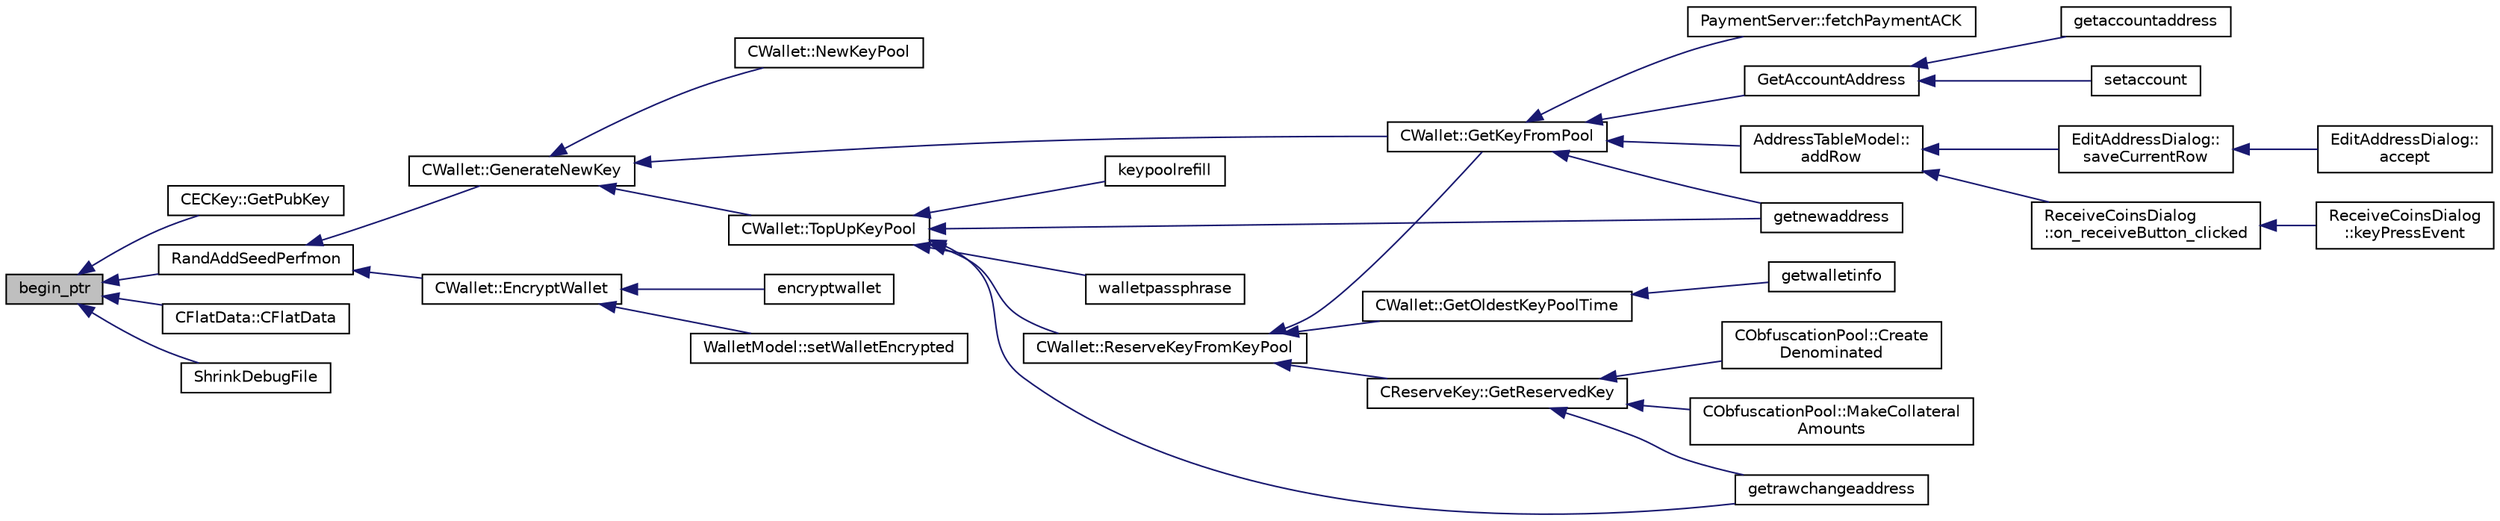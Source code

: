 digraph "begin_ptr"
{
  edge [fontname="Helvetica",fontsize="10",labelfontname="Helvetica",labelfontsize="10"];
  node [fontname="Helvetica",fontsize="10",shape=record];
  rankdir="LR";
  Node1 [label="begin_ptr",height=0.2,width=0.4,color="black", fillcolor="grey75", style="filled", fontcolor="black"];
  Node1 -> Node2 [dir="back",color="midnightblue",fontsize="10",style="solid",fontname="Helvetica"];
  Node2 [label="CECKey::GetPubKey",height=0.2,width=0.4,color="black", fillcolor="white", style="filled",URL="$class_c_e_c_key.html#ab3cb52ca6bf3bdd55be9152a76da9112"];
  Node1 -> Node3 [dir="back",color="midnightblue",fontsize="10",style="solid",fontname="Helvetica"];
  Node3 [label="RandAddSeedPerfmon",height=0.2,width=0.4,color="black", fillcolor="white", style="filled",URL="$random_8h.html#a786af12a87491f8dc24351d93b9833b6"];
  Node3 -> Node4 [dir="back",color="midnightblue",fontsize="10",style="solid",fontname="Helvetica"];
  Node4 [label="CWallet::GenerateNewKey",height=0.2,width=0.4,color="black", fillcolor="white", style="filled",URL="$group__map_wallet.html#ga061fe7f54f80ec40f856b3e6365c2f4a"];
  Node4 -> Node5 [dir="back",color="midnightblue",fontsize="10",style="solid",fontname="Helvetica"];
  Node5 [label="CWallet::NewKeyPool",height=0.2,width=0.4,color="black", fillcolor="white", style="filled",URL="$group___actions.html#ga7353ba1e79fc4167fbfbe79b41698fa7",tooltip="Mark old keypool keys as used, and generate all new keys. "];
  Node4 -> Node6 [dir="back",color="midnightblue",fontsize="10",style="solid",fontname="Helvetica"];
  Node6 [label="CWallet::TopUpKeyPool",height=0.2,width=0.4,color="black", fillcolor="white", style="filled",URL="$group___actions.html#ga9730278506e0a4f1c65239b951525b55"];
  Node6 -> Node7 [dir="back",color="midnightblue",fontsize="10",style="solid",fontname="Helvetica"];
  Node7 [label="getnewaddress",height=0.2,width=0.4,color="black", fillcolor="white", style="filled",URL="$rpcwallet_8cpp.html#aead824d845d670fbd8f187ebd4f9a535"];
  Node6 -> Node8 [dir="back",color="midnightblue",fontsize="10",style="solid",fontname="Helvetica"];
  Node8 [label="getrawchangeaddress",height=0.2,width=0.4,color="black", fillcolor="white", style="filled",URL="$rpcwallet_8cpp.html#ae71809202b4dcc13d2034c5c72af34da"];
  Node6 -> Node9 [dir="back",color="midnightblue",fontsize="10",style="solid",fontname="Helvetica"];
  Node9 [label="keypoolrefill",height=0.2,width=0.4,color="black", fillcolor="white", style="filled",URL="$rpcwallet_8cpp.html#afe8615fcf2c8e5319166c2fa8c638e08"];
  Node6 -> Node10 [dir="back",color="midnightblue",fontsize="10",style="solid",fontname="Helvetica"];
  Node10 [label="walletpassphrase",height=0.2,width=0.4,color="black", fillcolor="white", style="filled",URL="$rpcwallet_8cpp.html#a733f7c70e7c18783935e6de9643c0086"];
  Node6 -> Node11 [dir="back",color="midnightblue",fontsize="10",style="solid",fontname="Helvetica"];
  Node11 [label="CWallet::ReserveKeyFromKeyPool",height=0.2,width=0.4,color="black", fillcolor="white", style="filled",URL="$group___actions.html#ga9921854840668a1856998f041177dd2b"];
  Node11 -> Node12 [dir="back",color="midnightblue",fontsize="10",style="solid",fontname="Helvetica"];
  Node12 [label="CWallet::GetKeyFromPool",height=0.2,width=0.4,color="black", fillcolor="white", style="filled",URL="$group___actions.html#ga18549ec5c472c003afc4794daeb9adfd"];
  Node12 -> Node13 [dir="back",color="midnightblue",fontsize="10",style="solid",fontname="Helvetica"];
  Node13 [label="AddressTableModel::\laddRow",height=0.2,width=0.4,color="black", fillcolor="white", style="filled",URL="$class_address_table_model.html#aa72edd2a093a6e9318639d69d3a23488"];
  Node13 -> Node14 [dir="back",color="midnightblue",fontsize="10",style="solid",fontname="Helvetica"];
  Node14 [label="EditAddressDialog::\lsaveCurrentRow",height=0.2,width=0.4,color="black", fillcolor="white", style="filled",URL="$class_edit_address_dialog.html#a8494a551799cd1f4c253e557424c206c"];
  Node14 -> Node15 [dir="back",color="midnightblue",fontsize="10",style="solid",fontname="Helvetica"];
  Node15 [label="EditAddressDialog::\laccept",height=0.2,width=0.4,color="black", fillcolor="white", style="filled",URL="$class_edit_address_dialog.html#ac52b71129806bccf6533d0e9441393b6"];
  Node13 -> Node16 [dir="back",color="midnightblue",fontsize="10",style="solid",fontname="Helvetica"];
  Node16 [label="ReceiveCoinsDialog\l::on_receiveButton_clicked",height=0.2,width=0.4,color="black", fillcolor="white", style="filled",URL="$class_receive_coins_dialog.html#a9db8de31f6889288cb22c061aa51e0cd"];
  Node16 -> Node17 [dir="back",color="midnightblue",fontsize="10",style="solid",fontname="Helvetica"];
  Node17 [label="ReceiveCoinsDialog\l::keyPressEvent",height=0.2,width=0.4,color="black", fillcolor="white", style="filled",URL="$class_receive_coins_dialog.html#abcf17b510c473bf3e94ef12f7f5cfc10"];
  Node12 -> Node18 [dir="back",color="midnightblue",fontsize="10",style="solid",fontname="Helvetica"];
  Node18 [label="PaymentServer::fetchPaymentACK",height=0.2,width=0.4,color="black", fillcolor="white", style="filled",URL="$class_payment_server.html#ab846f9e8778e5cc878b644133e8628f1"];
  Node12 -> Node7 [dir="back",color="midnightblue",fontsize="10",style="solid",fontname="Helvetica"];
  Node12 -> Node19 [dir="back",color="midnightblue",fontsize="10",style="solid",fontname="Helvetica"];
  Node19 [label="GetAccountAddress",height=0.2,width=0.4,color="black", fillcolor="white", style="filled",URL="$rpcwallet_8cpp.html#aa3d9baf7a6fc6c9f0a08ec861ca52f59"];
  Node19 -> Node20 [dir="back",color="midnightblue",fontsize="10",style="solid",fontname="Helvetica"];
  Node20 [label="getaccountaddress",height=0.2,width=0.4,color="black", fillcolor="white", style="filled",URL="$rpcwallet_8cpp.html#a92145bcb3cfb45eb47dca18f1c94c434"];
  Node19 -> Node21 [dir="back",color="midnightblue",fontsize="10",style="solid",fontname="Helvetica"];
  Node21 [label="setaccount",height=0.2,width=0.4,color="black", fillcolor="white", style="filled",URL="$rpcwallet_8cpp.html#a6bf0dc200554f841a4549a2e5087f699"];
  Node11 -> Node22 [dir="back",color="midnightblue",fontsize="10",style="solid",fontname="Helvetica"];
  Node22 [label="CWallet::GetOldestKeyPoolTime",height=0.2,width=0.4,color="black", fillcolor="white", style="filled",URL="$group___actions.html#ga2555a9442e58b3c5593fef21f1b39d2d"];
  Node22 -> Node23 [dir="back",color="midnightblue",fontsize="10",style="solid",fontname="Helvetica"];
  Node23 [label="getwalletinfo",height=0.2,width=0.4,color="black", fillcolor="white", style="filled",URL="$rpcwallet_8cpp.html#a9401fef738a283075915e0ea0086fae9"];
  Node11 -> Node24 [dir="back",color="midnightblue",fontsize="10",style="solid",fontname="Helvetica"];
  Node24 [label="CReserveKey::GetReservedKey",height=0.2,width=0.4,color="black", fillcolor="white", style="filled",URL="$group___actions.html#gad198d2d7a54d315c60805ba1cb0caf7c"];
  Node24 -> Node25 [dir="back",color="midnightblue",fontsize="10",style="solid",fontname="Helvetica"];
  Node25 [label="CObfuscationPool::MakeCollateral\lAmounts",height=0.2,width=0.4,color="black", fillcolor="white", style="filled",URL="$class_c_obfuscation_pool.html#a7496f4e868d633d45b9c92af0cc56ac5",tooltip="Split up large inputs or make fee sized inputs. "];
  Node24 -> Node26 [dir="back",color="midnightblue",fontsize="10",style="solid",fontname="Helvetica"];
  Node26 [label="CObfuscationPool::Create\lDenominated",height=0.2,width=0.4,color="black", fillcolor="white", style="filled",URL="$class_c_obfuscation_pool.html#a95e6023ca617da294132311b30179c55"];
  Node24 -> Node8 [dir="back",color="midnightblue",fontsize="10",style="solid",fontname="Helvetica"];
  Node4 -> Node12 [dir="back",color="midnightblue",fontsize="10",style="solid",fontname="Helvetica"];
  Node3 -> Node27 [dir="back",color="midnightblue",fontsize="10",style="solid",fontname="Helvetica"];
  Node27 [label="CWallet::EncryptWallet",height=0.2,width=0.4,color="black", fillcolor="white", style="filled",URL="$group__map_wallet.html#gab34fe5bf771619dcbe22a65f013e5469"];
  Node27 -> Node28 [dir="back",color="midnightblue",fontsize="10",style="solid",fontname="Helvetica"];
  Node28 [label="WalletModel::setWalletEncrypted",height=0.2,width=0.4,color="black", fillcolor="white", style="filled",URL="$class_wallet_model.html#a444340830badcd48e3a4dd6b03d9c4d7"];
  Node27 -> Node29 [dir="back",color="midnightblue",fontsize="10",style="solid",fontname="Helvetica"];
  Node29 [label="encryptwallet",height=0.2,width=0.4,color="black", fillcolor="white", style="filled",URL="$rpcwallet_8cpp.html#a5fb49bac2748015a256c63e9f8ccc539"];
  Node1 -> Node30 [dir="back",color="midnightblue",fontsize="10",style="solid",fontname="Helvetica"];
  Node30 [label="CFlatData::CFlatData",height=0.2,width=0.4,color="black", fillcolor="white", style="filled",URL="$class_c_flat_data.html#aa536a3fe59b6cde08cf7ed57ecebedfb"];
  Node1 -> Node31 [dir="back",color="midnightblue",fontsize="10",style="solid",fontname="Helvetica"];
  Node31 [label="ShrinkDebugFile",height=0.2,width=0.4,color="black", fillcolor="white", style="filled",URL="$util_8h.html#a37fca7e305fe0caa306b23fdb37f88e2"];
}
